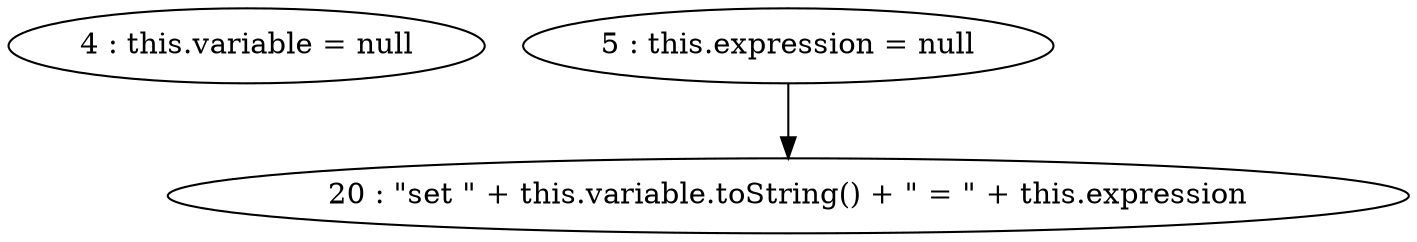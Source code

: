 digraph G {
"4 : this.variable = null"
"5 : this.expression = null"
"5 : this.expression = null" -> "20 : \"set \" + this.variable.toString() + \" = \" + this.expression"
"20 : \"set \" + this.variable.toString() + \" = \" + this.expression"
}